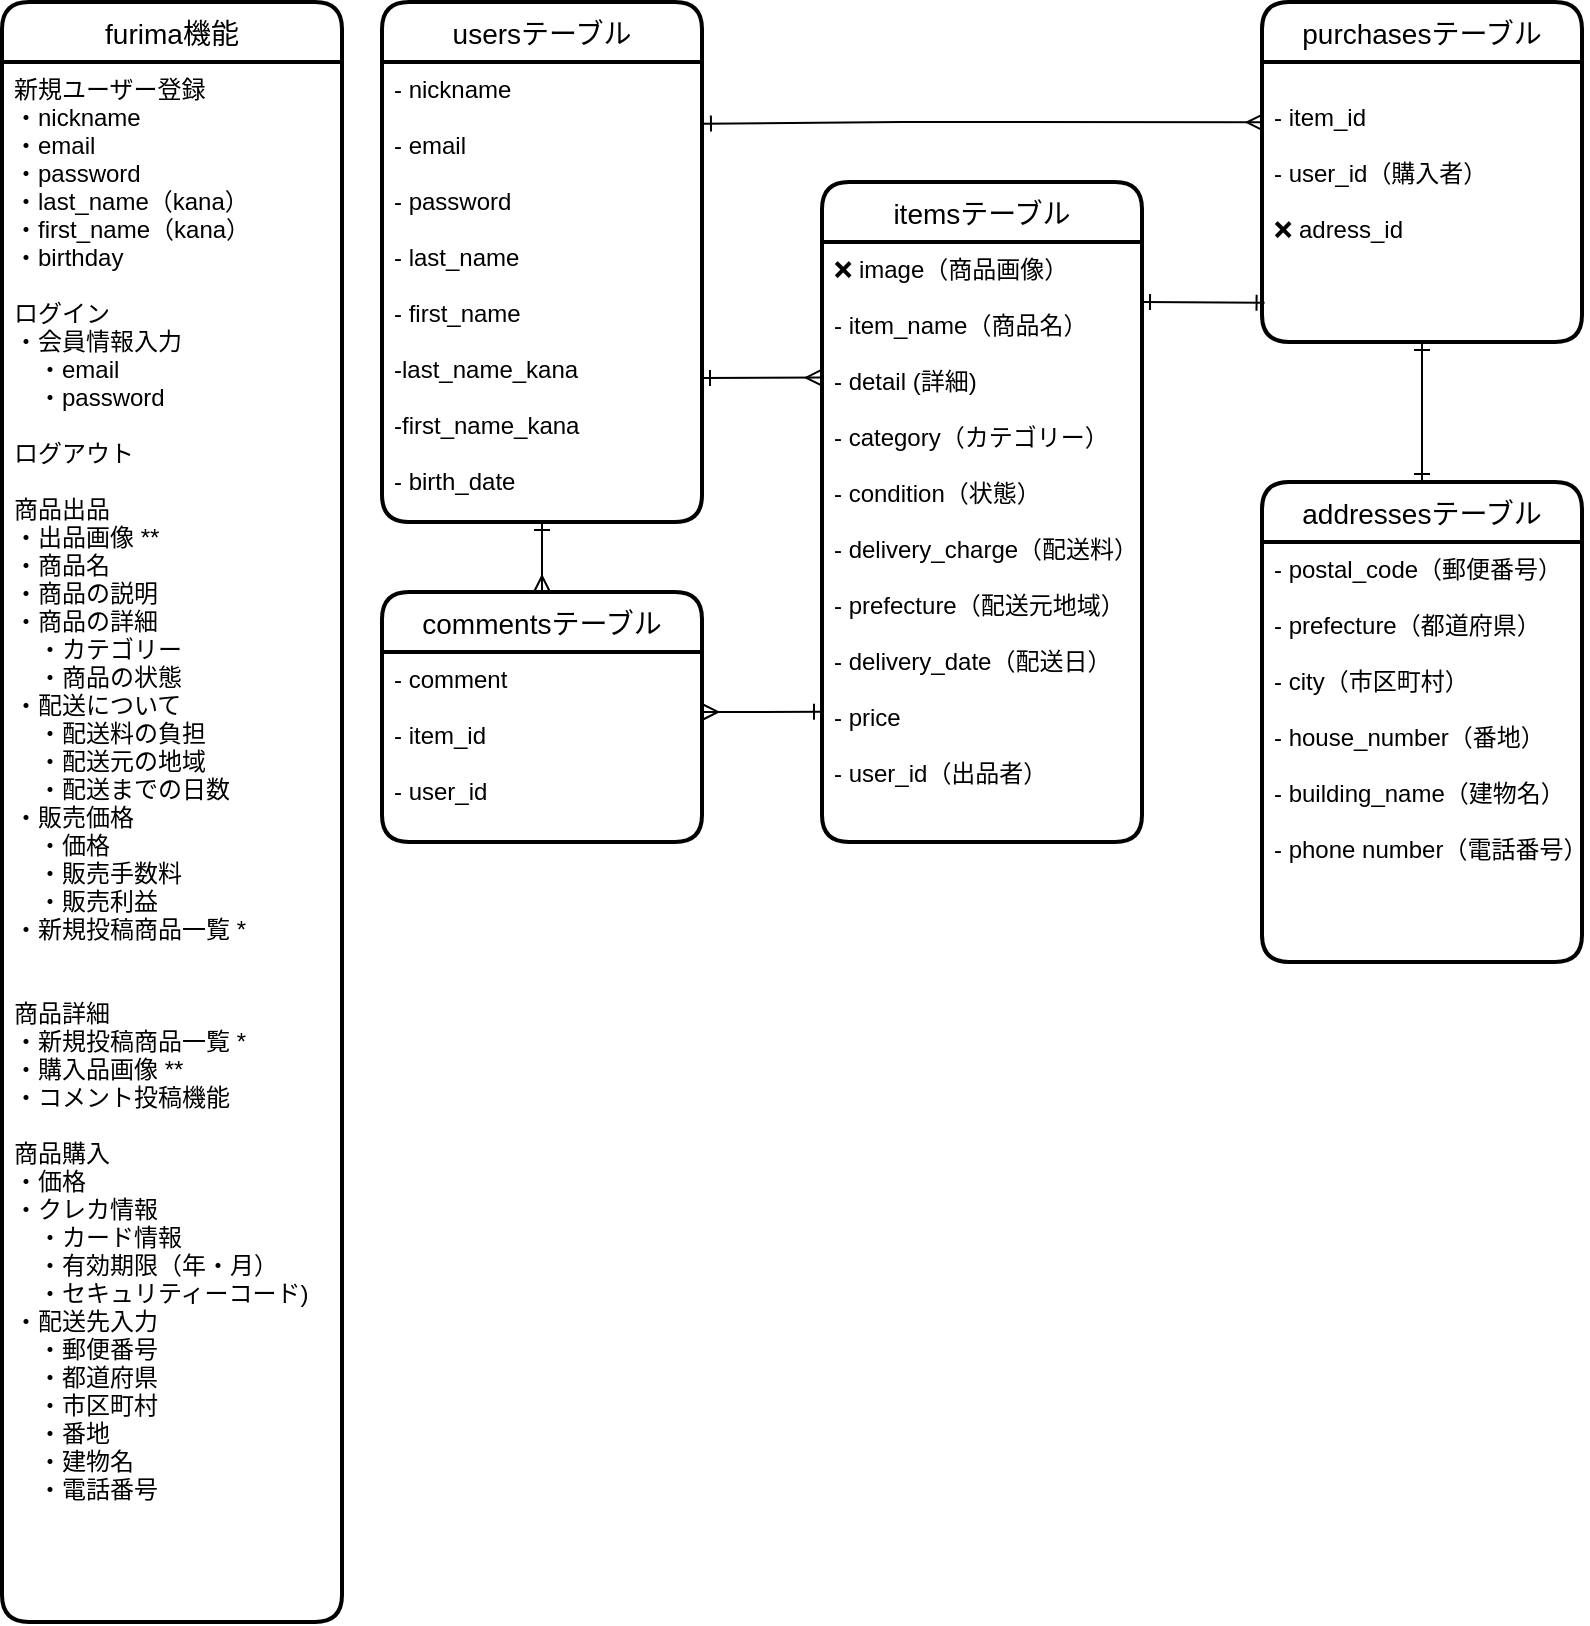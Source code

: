<mxfile version="13.6.5">
    <diagram id="W0z2wTmEk56Bw0OaEFaE" name="ページ1">
        <mxGraphModel dx="1011" dy="714" grid="1" gridSize="10" guides="1" tooltips="1" connect="1" arrows="1" fold="1" page="1" pageScale="1" pageWidth="827" pageHeight="1169" math="0" shadow="0">
            <root>
                <mxCell id="0"/>
                <mxCell id="1" parent="0"/>
                <mxCell id="89" value="furima機能" style="swimlane;childLayout=stackLayout;horizontal=1;startSize=30;horizontalStack=0;rounded=1;fontSize=14;fontStyle=0;strokeWidth=2;resizeParent=0;resizeLast=1;shadow=0;dashed=0;align=center;glass=0;sketch=0;html=0;" parent="1" vertex="1">
                    <mxGeometry x="10" y="10" width="170" height="810" as="geometry"/>
                </mxCell>
                <mxCell id="90" value="新規ユーザー登録&#10;・nickname&#10;・email&#10;・password&#10;・last_name（kana）&#10;・first_name（kana）&#10;・birthday&#10;&#10;ログイン&#10;・会員情報入力 &#10;　・email&#10;　・password&#10;&#10;ログアウト&#10;&#10;商品出品&#10;・出品画像 **&#10;・商品名&#10;・商品の説明&#10;・商品の詳細&#10;　・カテゴリー&#10;　・商品の状態&#10;・配送について&#10;　・配送料の負担&#10;　・配送元の地域&#10;　・配送までの日数&#10;・販売価格&#10;　・価格&#10;　・販売手数料&#10;　・販売利益&#10;・新規投稿商品一覧 *&#10;&#10;&#10;商品詳細&#10;・新規投稿商品一覧 *&#10;・購入品画像 **&#10;・コメント投稿機能&#10;&#10;商品購入&#10;・価格&#10;・クレカ情報&#10;　・カード情報&#10;　・有効期限（年・月）&#10;　・セキュリティーコード)&#10;・配送先入力&#10;　・郵便番号&#10;　・都道府県&#10;　・市区町村&#10;　・番地&#10;　・建物名&#10;　・電話番号" style="align=left;strokeColor=none;fillColor=none;spacingLeft=4;fontSize=12;verticalAlign=top;resizable=0;rotatable=0;part=1;" parent="89" vertex="1">
                    <mxGeometry y="30" width="170" height="780" as="geometry"/>
                </mxCell>
                <mxCell id="101" style="edgeStyle=orthogonalEdgeStyle;rounded=0;orthogonalLoop=1;jettySize=auto;html=1;exitX=0.5;exitY=1;exitDx=0;exitDy=0;entryX=0.5;entryY=0;entryDx=0;entryDy=0;startArrow=ERone;startFill=0;endArrow=ERone;endFill=0;" parent="1" source="31" target="96" edge="1">
                    <mxGeometry relative="1" as="geometry"/>
                </mxCell>
                <mxCell id="95" value="" style="endArrow=ERmany;html=1;rounded=0;startArrow=ERone;startFill=0;endFill=0;entryX=0;entryY=0.226;entryDx=0;entryDy=0;entryPerimeter=0;" parent="1" target="27" edge="1">
                    <mxGeometry relative="1" as="geometry">
                        <mxPoint x="360" y="198" as="sourcePoint"/>
                        <mxPoint x="300" y="360" as="targetPoint"/>
                    </mxGeometry>
                </mxCell>
                <mxCell id="99" value="" style="endArrow=ERmany;html=1;rounded=0;entryX=0.003;entryY=0.343;entryDx=0;entryDy=0;startArrow=ERone;startFill=0;endFill=0;exitX=1.003;exitY=0.134;exitDx=0;exitDy=0;exitPerimeter=0;entryPerimeter=0;" parent="1" source="23" edge="1">
                    <mxGeometry relative="1" as="geometry">
                        <mxPoint x="401.28" y="70.17" as="sourcePoint"/>
                        <mxPoint x="640.48" y="70.16" as="targetPoint"/>
                        <Array as="points">
                            <mxPoint x="460" y="70"/>
                            <mxPoint x="510" y="70"/>
                        </Array>
                    </mxGeometry>
                </mxCell>
                <mxCell id="31" value="purchasesテーブル" style="swimlane;childLayout=stackLayout;horizontal=1;startSize=30;horizontalStack=0;rounded=1;fontSize=14;fontStyle=0;strokeWidth=2;resizeParent=0;resizeLast=1;shadow=0;dashed=0;align=center;" parent="1" vertex="1">
                    <mxGeometry x="640" y="10" width="160" height="170" as="geometry">
                        <mxRectangle x="350" y="680" width="70" height="30" as="alternateBounds"/>
                    </mxGeometry>
                </mxCell>
                <mxCell id="32" value="&#10;- item_id&#10;&#10;- user_id（購入者）&#10;&#10;❌ adress_id" style="align=left;strokeColor=none;fillColor=none;spacingLeft=4;fontSize=12;verticalAlign=top;resizable=0;rotatable=0;part=1;" parent="31" vertex="1">
                    <mxGeometry y="30" width="160" height="140" as="geometry"/>
                </mxCell>
                <mxCell id="96" value="addressesテーブル" style="swimlane;childLayout=stackLayout;horizontal=1;startSize=30;horizontalStack=0;rounded=1;fontSize=14;fontStyle=0;strokeWidth=2;resizeParent=0;resizeLast=1;shadow=0;dashed=0;align=center;" parent="1" vertex="1">
                    <mxGeometry x="640" y="250" width="160" height="240" as="geometry">
                        <mxRectangle x="350" y="680" width="70" height="30" as="alternateBounds"/>
                    </mxGeometry>
                </mxCell>
                <mxCell id="97" value="- postal_code（郵便番号）&#10;&#10;- prefecture（都道府県）&#10;&#10;- city（市区町村）&#10;&#10;- house_number（番地）&#10;&#10;- building_name（建物名）&#10;&#10;- phone number（電話番号）&#10;" style="align=left;strokeColor=none;fillColor=none;spacingLeft=4;fontSize=12;verticalAlign=top;resizable=0;rotatable=0;part=1;" parent="96" vertex="1">
                    <mxGeometry y="30" width="160" height="210" as="geometry"/>
                </mxCell>
                <mxCell id="108" value="" style="endArrow=ERone;html=1;rounded=0;entryX=0.008;entryY=0.86;entryDx=0;entryDy=0;startArrow=ERone;startFill=0;endFill=0;entryPerimeter=0;" parent="1" target="32" edge="1">
                    <mxGeometry relative="1" as="geometry">
                        <mxPoint x="580" y="160" as="sourcePoint"/>
                        <mxPoint x="680" y="180" as="targetPoint"/>
                    </mxGeometry>
                </mxCell>
                <mxCell id="22" value="usersテーブル" style="swimlane;childLayout=stackLayout;horizontal=1;startSize=30;horizontalStack=0;rounded=1;fontSize=14;fontStyle=0;strokeWidth=2;resizeParent=0;resizeLast=1;shadow=0;dashed=0;align=center;sketch=0;glass=0;swimlaneLine=1;swimlaneFillColor=none;" parent="1" vertex="1">
                    <mxGeometry x="200" y="10" width="160" height="260" as="geometry">
                        <mxRectangle x="350" y="680" width="70" height="30" as="alternateBounds"/>
                    </mxGeometry>
                </mxCell>
                <mxCell id="23" value="- nickname&#10;&#10;- email&#10;&#10;- password&#10;&#10;- last_name&#10;&#10;- first_name&#10;&#10;-last_name_kana&#10;&#10;-first_name_kana&#10;&#10;- birth_date" style="align=left;strokeColor=none;fillColor=none;spacingLeft=4;fontSize=12;verticalAlign=top;resizable=0;rotatable=0;part=1;" parent="22" vertex="1">
                    <mxGeometry y="30" width="160" height="230" as="geometry"/>
                </mxCell>
                <mxCell id="26" value="itemsテーブル" style="swimlane;childLayout=stackLayout;horizontal=1;startSize=30;horizontalStack=0;rounded=1;fontSize=14;fontStyle=0;strokeWidth=2;resizeParent=0;resizeLast=1;shadow=0;dashed=0;align=center;" parent="1" vertex="1">
                    <mxGeometry x="420" y="100" width="160" height="330" as="geometry">
                        <mxRectangle x="350" y="680" width="70" height="30" as="alternateBounds"/>
                    </mxGeometry>
                </mxCell>
                <mxCell id="27" value="❌ image（商品画像）&#10;&#10;- item_name（商品名）&#10;&#10;- detail (詳細)&#10;&#10;- category（カテゴリー）&#10;&#10;- condition（状態）&#10;&#10;- delivery_charge（配送料）&#10;&#10;- prefecture（配送元地域）&#10;&#10;- delivery_date（配送日）&#10;&#10;- price&#10;&#10;- user_id（出品者）" style="align=left;strokeColor=none;fillColor=none;spacingLeft=4;fontSize=12;verticalAlign=top;resizable=0;rotatable=0;part=1;" parent="26" vertex="1">
                    <mxGeometry y="30" width="160" height="300" as="geometry"/>
                </mxCell>
                <mxCell id="100" style="edgeStyle=orthogonalEdgeStyle;rounded=0;orthogonalLoop=1;jettySize=auto;html=1;exitX=0.5;exitY=1;exitDx=0;exitDy=0;startArrow=ERone;startFill=0;endArrow=ERmany;endFill=0;" parent="26" source="27" target="27" edge="1">
                    <mxGeometry relative="1" as="geometry"/>
                </mxCell>
                <mxCell id="109" value="" style="endArrow=ERmany;html=1;rounded=0;startArrow=ERone;startFill=0;endFill=0;exitX=0;exitY=0.783;exitDx=0;exitDy=0;exitPerimeter=0;" parent="1" source="27" edge="1">
                    <mxGeometry relative="1" as="geometry">
                        <mxPoint x="419" y="350" as="sourcePoint"/>
                        <mxPoint x="360" y="365" as="targetPoint"/>
                    </mxGeometry>
                </mxCell>
                <mxCell id="103" value="commentsテーブル" style="swimlane;childLayout=stackLayout;horizontal=1;startSize=30;horizontalStack=0;rounded=1;fontSize=14;fontStyle=0;strokeWidth=2;resizeParent=0;resizeLast=1;shadow=0;dashed=0;align=center;" parent="1" vertex="1">
                    <mxGeometry x="200" y="305" width="160" height="125" as="geometry">
                        <mxRectangle x="350" y="680" width="70" height="30" as="alternateBounds"/>
                    </mxGeometry>
                </mxCell>
                <mxCell id="104" value="- comment&#10;&#10;- item_id&#10;&#10;- user_id&#10;" style="align=left;strokeColor=none;fillColor=none;spacingLeft=4;fontSize=12;verticalAlign=top;resizable=0;rotatable=0;part=1;" parent="103" vertex="1">
                    <mxGeometry y="30" width="160" height="95" as="geometry"/>
                </mxCell>
                <mxCell id="110" value="" style="endArrow=ERmany;html=1;rounded=0;exitX=0.5;exitY=1;exitDx=0;exitDy=0;entryX=0.5;entryY=0;entryDx=0;entryDy=0;startArrow=ERone;startFill=0;endFill=0;" parent="1" source="23" target="103" edge="1">
                    <mxGeometry relative="1" as="geometry">
                        <mxPoint x="340" y="220" as="sourcePoint"/>
                        <mxPoint x="500" y="220" as="targetPoint"/>
                    </mxGeometry>
                </mxCell>
            </root>
        </mxGraphModel>
    </diagram>
</mxfile>
